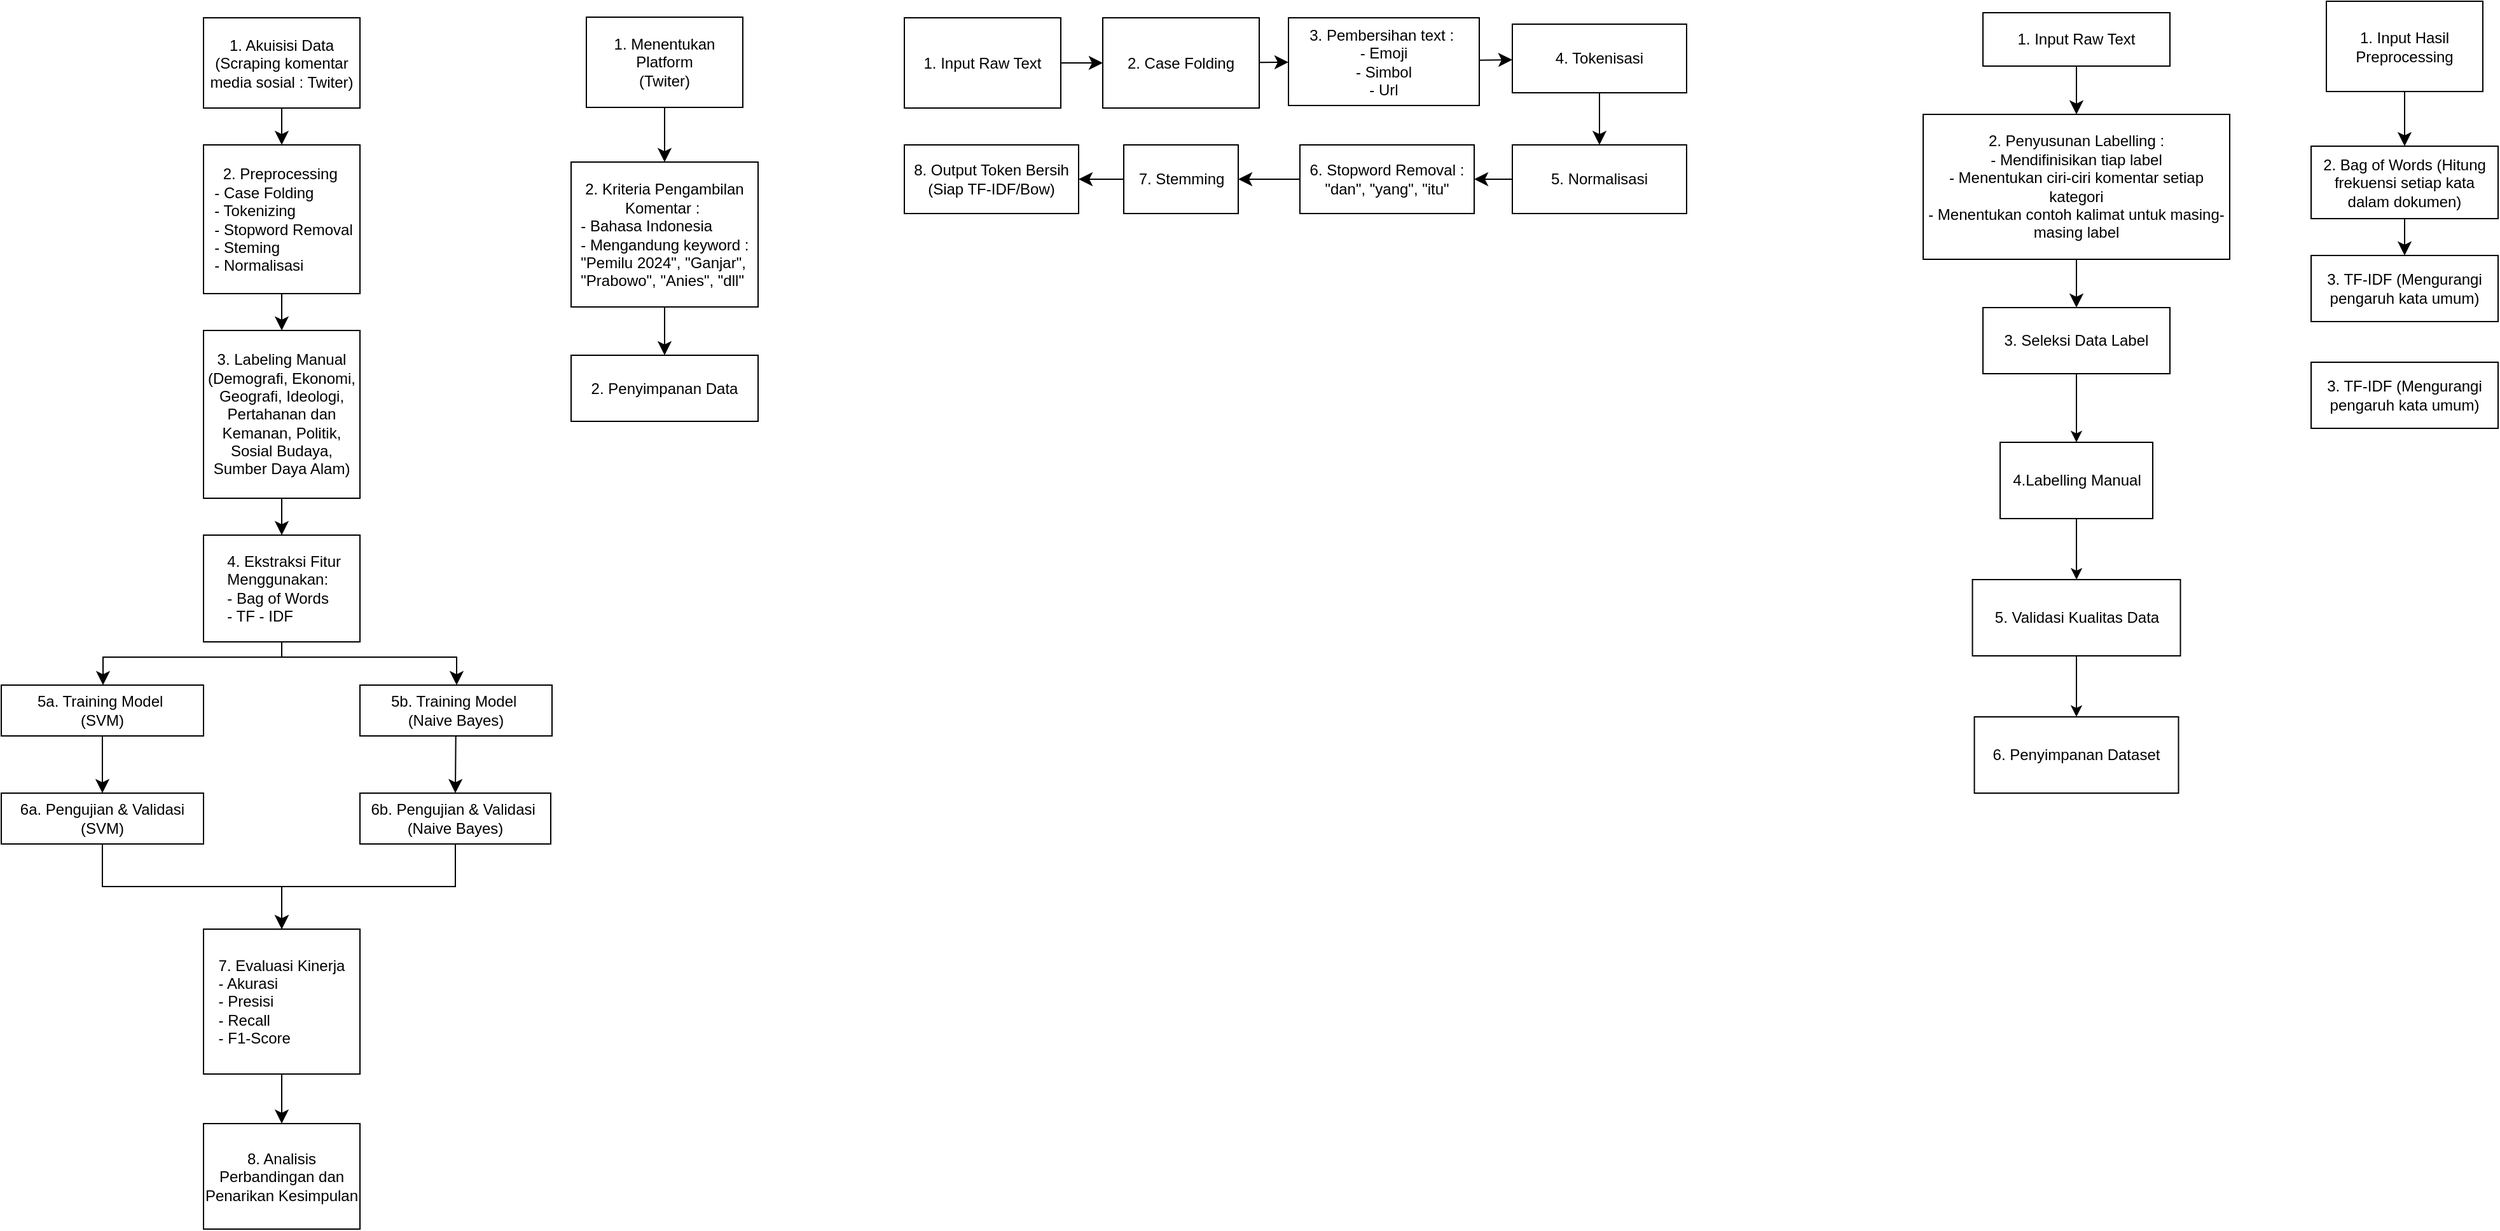<mxfile version="27.1.5">
  <diagram name="Page-1" id="ybmzvU-VkRpQT2rDfckK">
    <mxGraphModel dx="2003" dy="1265" grid="0" gridSize="10" guides="1" tooltips="1" connect="1" arrows="1" fold="1" page="0" pageScale="1" pageWidth="850" pageHeight="1100" math="0" shadow="0">
      <root>
        <mxCell id="0" />
        <mxCell id="1" parent="0" />
        <mxCell id="gpr8LAaPaPTISccbtqsT-21" style="edgeStyle=none;curved=1;rounded=0;orthogonalLoop=1;jettySize=auto;html=1;entryX=0.5;entryY=0;entryDx=0;entryDy=0;fontSize=12;startSize=8;endSize=8;" parent="1" source="gpr8LAaPaPTISccbtqsT-1" target="gpr8LAaPaPTISccbtqsT-2" edge="1">
          <mxGeometry relative="1" as="geometry" />
        </mxCell>
        <mxCell id="gpr8LAaPaPTISccbtqsT-1" value="1. Akuisisi Data&lt;div&gt;(Scraping komentar media sosial : Twiter)&lt;/div&gt;" style="rounded=0;whiteSpace=wrap;html=1;" parent="1" vertex="1">
          <mxGeometry x="32" y="-140" width="123" height="71" as="geometry" />
        </mxCell>
        <mxCell id="gpr8LAaPaPTISccbtqsT-20" style="edgeStyle=none;curved=1;rounded=0;orthogonalLoop=1;jettySize=auto;html=1;entryX=0.5;entryY=0;entryDx=0;entryDy=0;fontSize=12;startSize=8;endSize=8;" parent="1" source="gpr8LAaPaPTISccbtqsT-2" target="gpr8LAaPaPTISccbtqsT-3" edge="1">
          <mxGeometry relative="1" as="geometry" />
        </mxCell>
        <mxCell id="gpr8LAaPaPTISccbtqsT-2" value="&amp;nbsp; &amp;nbsp; 2. Preprocessing&amp;nbsp;&lt;div&gt;&lt;div&gt;&amp;nbsp; - Case Folding&lt;/div&gt;&lt;div&gt;&amp;nbsp; - Tokenizing&lt;/div&gt;&lt;div&gt;&amp;nbsp; - Stopword Removal&lt;/div&gt;&lt;div&gt;&amp;nbsp; - Steming&lt;/div&gt;&lt;div&gt;&amp;nbsp; - Normalisasi&lt;/div&gt;&lt;/div&gt;" style="rounded=0;whiteSpace=wrap;html=1;align=left;" parent="1" vertex="1">
          <mxGeometry x="32" y="-40" width="123" height="117" as="geometry" />
        </mxCell>
        <mxCell id="gpr8LAaPaPTISccbtqsT-19" style="edgeStyle=none;curved=1;rounded=0;orthogonalLoop=1;jettySize=auto;html=1;entryX=0.5;entryY=0;entryDx=0;entryDy=0;fontSize=12;startSize=8;endSize=8;" parent="1" source="gpr8LAaPaPTISccbtqsT-3" target="gpr8LAaPaPTISccbtqsT-4" edge="1">
          <mxGeometry relative="1" as="geometry" />
        </mxCell>
        <mxCell id="gpr8LAaPaPTISccbtqsT-3" value="3. Labeling Manual&lt;div&gt;(Demografi, Ekonomi, Geografi, Ideologi, Pertahanan dan Kemanan, Politik, Sosial Budaya, Sumber Daya Alam)&lt;/div&gt;" style="rounded=0;whiteSpace=wrap;html=1;align=center;" parent="1" vertex="1">
          <mxGeometry x="32" y="106" width="123" height="132" as="geometry" />
        </mxCell>
        <mxCell id="gpr8LAaPaPTISccbtqsT-7" style="edgeStyle=orthogonalEdgeStyle;rounded=0;orthogonalLoop=1;jettySize=auto;html=1;entryX=0.5;entryY=0;entryDx=0;entryDy=0;fontSize=12;startSize=8;endSize=8;" parent="1" source="gpr8LAaPaPTISccbtqsT-4" target="gpr8LAaPaPTISccbtqsT-5" edge="1">
          <mxGeometry relative="1" as="geometry">
            <Array as="points">
              <mxPoint x="94" y="363" />
              <mxPoint x="-47" y="363" />
              <mxPoint x="-47" y="385" />
            </Array>
          </mxGeometry>
        </mxCell>
        <mxCell id="gpr8LAaPaPTISccbtqsT-4" value="&amp;nbsp; &amp;nbsp; &amp;nbsp;4. Ekstraksi Fitur&amp;nbsp; &amp;nbsp; &amp;nbsp; &amp;nbsp; &amp;nbsp;Menggunakan:&amp;nbsp;&lt;div&gt;&amp;nbsp; &amp;nbsp; &amp;nbsp;- Bag of Words&lt;/div&gt;&lt;div&gt;&amp;nbsp; &amp;nbsp; &amp;nbsp;- TF - IDF&lt;/div&gt;" style="rounded=0;whiteSpace=wrap;html=1;align=left;" parent="1" vertex="1">
          <mxGeometry x="32" y="267" width="123" height="84" as="geometry" />
        </mxCell>
        <mxCell id="gpr8LAaPaPTISccbtqsT-12" style="edgeStyle=none;curved=1;rounded=0;orthogonalLoop=1;jettySize=auto;html=1;entryX=0.5;entryY=0;entryDx=0;entryDy=0;fontSize=12;startSize=8;endSize=8;" parent="1" source="gpr8LAaPaPTISccbtqsT-5" target="gpr8LAaPaPTISccbtqsT-9" edge="1">
          <mxGeometry relative="1" as="geometry" />
        </mxCell>
        <mxCell id="gpr8LAaPaPTISccbtqsT-5" value="5a. Training Model&amp;nbsp;&lt;div&gt;(SVM)&lt;/div&gt;" style="rounded=0;whiteSpace=wrap;html=1;align=center;" parent="1" vertex="1">
          <mxGeometry x="-127" y="385" width="159" height="40" as="geometry" />
        </mxCell>
        <mxCell id="gpr8LAaPaPTISccbtqsT-13" style="edgeStyle=none;curved=1;rounded=0;orthogonalLoop=1;jettySize=auto;html=1;entryX=0.5;entryY=0;entryDx=0;entryDy=0;fontSize=12;startSize=8;endSize=8;" parent="1" source="gpr8LAaPaPTISccbtqsT-6" target="gpr8LAaPaPTISccbtqsT-11" edge="1">
          <mxGeometry relative="1" as="geometry" />
        </mxCell>
        <mxCell id="gpr8LAaPaPTISccbtqsT-6" value="5b. Training Model&amp;nbsp;&lt;div&gt;(Naive Bayes)&lt;/div&gt;" style="rounded=0;whiteSpace=wrap;html=1;align=center;" parent="1" vertex="1">
          <mxGeometry x="155" y="385" width="151" height="40" as="geometry" />
        </mxCell>
        <mxCell id="gpr8LAaPaPTISccbtqsT-8" style="edgeStyle=orthogonalEdgeStyle;rounded=0;orthogonalLoop=1;jettySize=auto;html=1;entryX=0.5;entryY=0;entryDx=0;entryDy=0;fontSize=12;startSize=8;endSize=8;exitX=0.5;exitY=1;exitDx=0;exitDy=0;" parent="1" source="gpr8LAaPaPTISccbtqsT-4" target="gpr8LAaPaPTISccbtqsT-6" edge="1">
          <mxGeometry relative="1" as="geometry">
            <mxPoint x="104" y="361" as="sourcePoint" />
            <mxPoint x="-31" y="395" as="targetPoint" />
            <Array as="points">
              <mxPoint x="94" y="363" />
              <mxPoint x="231" y="363" />
              <mxPoint x="231" y="385" />
            </Array>
          </mxGeometry>
        </mxCell>
        <mxCell id="gpr8LAaPaPTISccbtqsT-16" style="edgeStyle=orthogonalEdgeStyle;rounded=0;orthogonalLoop=1;jettySize=auto;html=1;entryX=0.5;entryY=0;entryDx=0;entryDy=0;fontSize=12;startSize=8;endSize=8;" parent="1" source="gpr8LAaPaPTISccbtqsT-9" target="gpr8LAaPaPTISccbtqsT-14" edge="1">
          <mxGeometry relative="1" as="geometry" />
        </mxCell>
        <mxCell id="gpr8LAaPaPTISccbtqsT-9" value="6a. Pengujian &amp;amp; Validasi (SVM)" style="rounded=0;whiteSpace=wrap;html=1;align=center;" parent="1" vertex="1">
          <mxGeometry x="-127" y="470" width="159" height="40" as="geometry" />
        </mxCell>
        <mxCell id="gpr8LAaPaPTISccbtqsT-17" style="edgeStyle=orthogonalEdgeStyle;rounded=0;orthogonalLoop=1;jettySize=auto;html=1;entryX=0.5;entryY=0;entryDx=0;entryDy=0;fontSize=12;startSize=8;endSize=8;" parent="1" source="gpr8LAaPaPTISccbtqsT-11" target="gpr8LAaPaPTISccbtqsT-14" edge="1">
          <mxGeometry relative="1" as="geometry" />
        </mxCell>
        <mxCell id="gpr8LAaPaPTISccbtqsT-11" value="6b. Pengujian &amp;amp; Validasi&amp;nbsp;&lt;div&gt;&lt;span style=&quot;background-color: transparent; color: light-dark(rgb(0, 0, 0), rgb(255, 255, 255));&quot;&gt;(Naive Bayes)&lt;/span&gt;&lt;/div&gt;" style="rounded=0;whiteSpace=wrap;html=1;align=center;" parent="1" vertex="1">
          <mxGeometry x="155" y="470" width="150" height="40" as="geometry" />
        </mxCell>
        <mxCell id="gpr8LAaPaPTISccbtqsT-18" style="edgeStyle=none;curved=1;rounded=0;orthogonalLoop=1;jettySize=auto;html=1;entryX=0.5;entryY=0;entryDx=0;entryDy=0;fontSize=12;startSize=8;endSize=8;" parent="1" source="gpr8LAaPaPTISccbtqsT-14" target="gpr8LAaPaPTISccbtqsT-15" edge="1">
          <mxGeometry relative="1" as="geometry" />
        </mxCell>
        <mxCell id="gpr8LAaPaPTISccbtqsT-14" value="7. Evaluasi Kinerja&lt;div style=&quot;text-align: left;&quot;&gt;- Akurasi&lt;/div&gt;&lt;div style=&quot;text-align: left;&quot;&gt;- Presisi&lt;/div&gt;&lt;div style=&quot;text-align: left;&quot;&gt;- Recall&lt;/div&gt;&lt;div style=&quot;text-align: left;&quot;&gt;- F1-Score&lt;/div&gt;" style="rounded=0;whiteSpace=wrap;html=1;align=center;" parent="1" vertex="1">
          <mxGeometry x="32" y="577" width="123" height="114" as="geometry" />
        </mxCell>
        <mxCell id="gpr8LAaPaPTISccbtqsT-15" value="8. Analisis Perbandingan dan Penarikan Kesimpulan" style="rounded=0;whiteSpace=wrap;html=1;align=center;" parent="1" vertex="1">
          <mxGeometry x="32" y="730" width="123" height="83" as="geometry" />
        </mxCell>
        <mxCell id="gpr8LAaPaPTISccbtqsT-26" style="edgeStyle=none;curved=1;rounded=0;orthogonalLoop=1;jettySize=auto;html=1;entryX=0.5;entryY=0;entryDx=0;entryDy=0;fontSize=12;startSize=8;endSize=8;" parent="1" source="gpr8LAaPaPTISccbtqsT-22" target="gpr8LAaPaPTISccbtqsT-24" edge="1">
          <mxGeometry relative="1" as="geometry" />
        </mxCell>
        <mxCell id="gpr8LAaPaPTISccbtqsT-22" value="1. Menentukan Platform&lt;div&gt;(Twiter)&lt;/div&gt;" style="rounded=0;whiteSpace=wrap;html=1;" parent="1" vertex="1">
          <mxGeometry x="333" y="-140.5" width="123" height="71" as="geometry" />
        </mxCell>
        <mxCell id="gpr8LAaPaPTISccbtqsT-27" style="edgeStyle=none;curved=1;rounded=0;orthogonalLoop=1;jettySize=auto;html=1;entryX=0.5;entryY=0;entryDx=0;entryDy=0;fontSize=12;startSize=8;endSize=8;" parent="1" source="gpr8LAaPaPTISccbtqsT-24" target="gpr8LAaPaPTISccbtqsT-25" edge="1">
          <mxGeometry relative="1" as="geometry" />
        </mxCell>
        <mxCell id="gpr8LAaPaPTISccbtqsT-24" value="2. Kriteria Pengambilan Komentar :&amp;nbsp;&lt;div style=&quot;text-align: left;&quot;&gt;&amp;nbsp; - Bahasa Indonesia&lt;/div&gt;&lt;div style=&quot;text-align: left;&quot;&gt;&amp;nbsp; - Mengandung keyword :&amp;nbsp; &amp;nbsp; &quot;Pemilu 2024&quot;, &quot;Ganjar&quot;,&amp;nbsp; &amp;nbsp; &quot;Prabowo&quot;, &quot;Anies&quot;, &quot;dll&quot;&lt;/div&gt;" style="rounded=0;whiteSpace=wrap;html=1;align=center;" parent="1" vertex="1">
          <mxGeometry x="321" y="-26.5" width="147" height="114" as="geometry" />
        </mxCell>
        <mxCell id="gpr8LAaPaPTISccbtqsT-25" value="2. Penyimpanan Data" style="rounded=0;whiteSpace=wrap;html=1;align=center;" parent="1" vertex="1">
          <mxGeometry x="321" y="125.5" width="147" height="52" as="geometry" />
        </mxCell>
        <mxCell id="gpr8LAaPaPTISccbtqsT-37" style="edgeStyle=none;curved=1;rounded=0;orthogonalLoop=1;jettySize=auto;html=1;fontSize=12;startSize=8;endSize=8;" parent="1" source="gpr8LAaPaPTISccbtqsT-29" target="gpr8LAaPaPTISccbtqsT-30" edge="1">
          <mxGeometry relative="1" as="geometry" />
        </mxCell>
        <mxCell id="gpr8LAaPaPTISccbtqsT-29" value="1. Input Raw Text" style="rounded=0;whiteSpace=wrap;html=1;" parent="1" vertex="1">
          <mxGeometry x="583" y="-140" width="123" height="71" as="geometry" />
        </mxCell>
        <mxCell id="gpr8LAaPaPTISccbtqsT-38" style="edgeStyle=none;curved=1;rounded=0;orthogonalLoop=1;jettySize=auto;html=1;fontSize=12;startSize=8;endSize=8;" parent="1" source="gpr8LAaPaPTISccbtqsT-30" target="gpr8LAaPaPTISccbtqsT-31" edge="1">
          <mxGeometry relative="1" as="geometry" />
        </mxCell>
        <mxCell id="gpr8LAaPaPTISccbtqsT-30" value="2. Case Folding" style="rounded=0;whiteSpace=wrap;html=1;" parent="1" vertex="1">
          <mxGeometry x="739" y="-140" width="123" height="71" as="geometry" />
        </mxCell>
        <mxCell id="gpr8LAaPaPTISccbtqsT-39" style="edgeStyle=none;curved=1;rounded=0;orthogonalLoop=1;jettySize=auto;html=1;fontSize=12;startSize=8;endSize=8;" parent="1" source="gpr8LAaPaPTISccbtqsT-31" target="gpr8LAaPaPTISccbtqsT-32" edge="1">
          <mxGeometry relative="1" as="geometry" />
        </mxCell>
        <mxCell id="gpr8LAaPaPTISccbtqsT-31" value="3. Pembersihan&amp;nbsp;&lt;span style=&quot;background-color: transparent; color: light-dark(rgb(0, 0, 0), rgb(255, 255, 255));&quot;&gt;text :&amp;nbsp;&lt;/span&gt;&lt;div&gt;&lt;div&gt;- Emoji&lt;/div&gt;&lt;div&gt;- Simbol&lt;/div&gt;&lt;div&gt;- Url&lt;/div&gt;&lt;/div&gt;" style="rounded=0;whiteSpace=wrap;html=1;" parent="1" vertex="1">
          <mxGeometry x="885" y="-140" width="150" height="69" as="geometry" />
        </mxCell>
        <mxCell id="gpr8LAaPaPTISccbtqsT-40" style="edgeStyle=none;curved=1;rounded=0;orthogonalLoop=1;jettySize=auto;html=1;entryX=0.5;entryY=0;entryDx=0;entryDy=0;fontSize=12;startSize=8;endSize=8;" parent="1" source="gpr8LAaPaPTISccbtqsT-32" target="gpr8LAaPaPTISccbtqsT-33" edge="1">
          <mxGeometry relative="1" as="geometry" />
        </mxCell>
        <mxCell id="gpr8LAaPaPTISccbtqsT-32" value="4. Tokenisasi" style="rounded=0;whiteSpace=wrap;html=1;" parent="1" vertex="1">
          <mxGeometry x="1061" y="-135" width="137" height="54" as="geometry" />
        </mxCell>
        <mxCell id="gpr8LAaPaPTISccbtqsT-41" style="edgeStyle=none;curved=1;rounded=0;orthogonalLoop=1;jettySize=auto;html=1;fontSize=12;startSize=8;endSize=8;" parent="1" source="gpr8LAaPaPTISccbtqsT-33" target="gpr8LAaPaPTISccbtqsT-34" edge="1">
          <mxGeometry relative="1" as="geometry" />
        </mxCell>
        <mxCell id="gpr8LAaPaPTISccbtqsT-33" value="5. Normalisasi" style="rounded=0;whiteSpace=wrap;html=1;" parent="1" vertex="1">
          <mxGeometry x="1061" y="-40" width="137" height="54" as="geometry" />
        </mxCell>
        <mxCell id="gpr8LAaPaPTISccbtqsT-42" style="edgeStyle=none;curved=1;rounded=0;orthogonalLoop=1;jettySize=auto;html=1;fontSize=12;startSize=8;endSize=8;" parent="1" source="gpr8LAaPaPTISccbtqsT-34" target="gpr8LAaPaPTISccbtqsT-35" edge="1">
          <mxGeometry relative="1" as="geometry" />
        </mxCell>
        <mxCell id="gpr8LAaPaPTISccbtqsT-34" value="6. Stopword Removal : &quot;dan&quot;, &quot;yang&quot;, &quot;itu&quot;" style="rounded=0;whiteSpace=wrap;html=1;" parent="1" vertex="1">
          <mxGeometry x="894" y="-40" width="137" height="54" as="geometry" />
        </mxCell>
        <mxCell id="gpr8LAaPaPTISccbtqsT-44" style="edgeStyle=none;curved=1;rounded=0;orthogonalLoop=1;jettySize=auto;html=1;fontSize=12;startSize=8;endSize=8;exitX=0;exitY=0.5;exitDx=0;exitDy=0;" parent="1" source="gpr8LAaPaPTISccbtqsT-35" target="gpr8LAaPaPTISccbtqsT-36" edge="1">
          <mxGeometry relative="1" as="geometry" />
        </mxCell>
        <mxCell id="p6sPaUU9TppwSgnS7HaD-1" style="edgeStyle=none;curved=1;rounded=0;orthogonalLoop=1;jettySize=auto;html=1;entryX=0.5;entryY=0;entryDx=0;entryDy=0;fontSize=12;startSize=8;endSize=8;" parent="1" source="p6sPaUU9TppwSgnS7HaD-2" target="p6sPaUU9TppwSgnS7HaD-4" edge="1">
          <mxGeometry relative="1" as="geometry" />
        </mxCell>
        <mxCell id="gpr8LAaPaPTISccbtqsT-35" value="7. Stemming" style="rounded=0;whiteSpace=wrap;html=1;" parent="1" vertex="1">
          <mxGeometry x="755.5" y="-40" width="90" height="54" as="geometry" />
        </mxCell>
        <mxCell id="p6sPaUU9TppwSgnS7HaD-2" value="1. Input Raw Text" style="rounded=0;whiteSpace=wrap;html=1;" parent="1" vertex="1">
          <mxGeometry x="1431" y="-144" width="147" height="42" as="geometry" />
        </mxCell>
        <mxCell id="gpr8LAaPaPTISccbtqsT-36" value="8. Output Token Bersih (Siap TF-IDF/Bow)" style="rounded=0;whiteSpace=wrap;html=1;" parent="1" vertex="1">
          <mxGeometry x="583" y="-40" width="137" height="54" as="geometry" />
        </mxCell>
        <mxCell id="p6sPaUU9TppwSgnS7HaD-3" style="edgeStyle=none;curved=1;rounded=0;orthogonalLoop=1;jettySize=auto;html=1;entryX=0.5;entryY=0;entryDx=0;entryDy=0;fontSize=12;startSize=8;endSize=8;" parent="1" source="p6sPaUU9TppwSgnS7HaD-4" target="p6sPaUU9TppwSgnS7HaD-5" edge="1">
          <mxGeometry relative="1" as="geometry" />
        </mxCell>
        <mxCell id="p6sPaUU9TppwSgnS7HaD-4" value="2. Penyusunan Labelling :&lt;div&gt;- Mendifinisikan tiap label&lt;/div&gt;&lt;div&gt;- Menentukan ciri-ciri komentar setiap kategori&lt;/div&gt;&lt;div&gt;- Menentukan contoh kalimat untuk masing-masing label&lt;/div&gt;" style="rounded=0;whiteSpace=wrap;html=1;align=center;" parent="1" vertex="1">
          <mxGeometry x="1384" y="-64" width="241" height="114" as="geometry" />
        </mxCell>
        <mxCell id="-6hlDB7R7LpJgAfrLC_G-3" value="" style="edgeStyle=orthogonalEdgeStyle;rounded=0;orthogonalLoop=1;jettySize=auto;html=1;" edge="1" parent="1" source="p6sPaUU9TppwSgnS7HaD-5" target="-6hlDB7R7LpJgAfrLC_G-2">
          <mxGeometry relative="1" as="geometry" />
        </mxCell>
        <mxCell id="p6sPaUU9TppwSgnS7HaD-5" value="3. Seleksi Data Label" style="rounded=0;whiteSpace=wrap;html=1;align=center;" parent="1" vertex="1">
          <mxGeometry x="1431" y="88" width="147" height="52" as="geometry" />
        </mxCell>
        <mxCell id="-6hlDB7R7LpJgAfrLC_G-5" value="" style="edgeStyle=orthogonalEdgeStyle;rounded=0;orthogonalLoop=1;jettySize=auto;html=1;" edge="1" parent="1" source="-6hlDB7R7LpJgAfrLC_G-2" target="-6hlDB7R7LpJgAfrLC_G-4">
          <mxGeometry relative="1" as="geometry" />
        </mxCell>
        <mxCell id="gpr8LAaPaPTISccbtqsT-45" style="edgeStyle=none;curved=1;rounded=0;orthogonalLoop=1;jettySize=auto;html=1;entryX=0.5;entryY=0;entryDx=0;entryDy=0;fontSize=12;startSize=8;endSize=8;" edge="1" parent="1" source="gpr8LAaPaPTISccbtqsT-46" target="gpr8LAaPaPTISccbtqsT-48">
          <mxGeometry relative="1" as="geometry" />
        </mxCell>
        <mxCell id="-6hlDB7R7LpJgAfrLC_G-2" value="4.Labelling Manual" style="whiteSpace=wrap;html=1;rounded=0;" vertex="1" parent="1">
          <mxGeometry x="1444.5" y="194" width="120" height="60" as="geometry" />
        </mxCell>
        <mxCell id="gpr8LAaPaPTISccbtqsT-46" value="1. Input Hasil Preprocessing" style="rounded=0;whiteSpace=wrap;html=1;" vertex="1" parent="1">
          <mxGeometry x="1701" y="-153" width="123" height="71" as="geometry" />
        </mxCell>
        <mxCell id="-6hlDB7R7LpJgAfrLC_G-7" value="" style="edgeStyle=orthogonalEdgeStyle;rounded=0;orthogonalLoop=1;jettySize=auto;html=1;" edge="1" parent="1" source="-6hlDB7R7LpJgAfrLC_G-4" target="-6hlDB7R7LpJgAfrLC_G-6">
          <mxGeometry relative="1" as="geometry" />
        </mxCell>
        <mxCell id="gpr8LAaPaPTISccbtqsT-47" style="edgeStyle=none;curved=1;rounded=0;orthogonalLoop=1;jettySize=auto;html=1;entryX=0.5;entryY=0;entryDx=0;entryDy=0;fontSize=12;startSize=8;endSize=8;" edge="1" parent="1" source="gpr8LAaPaPTISccbtqsT-48" target="gpr8LAaPaPTISccbtqsT-49">
          <mxGeometry relative="1" as="geometry" />
        </mxCell>
        <mxCell id="-6hlDB7R7LpJgAfrLC_G-4" value="&lt;div style=&quot;line-height: 160%;&quot;&gt;5. Validasi Kualitas Data&lt;/div&gt;" style="whiteSpace=wrap;html=1;rounded=0;" vertex="1" parent="1">
          <mxGeometry x="1422.75" y="302" width="163.5" height="60" as="geometry" />
        </mxCell>
        <mxCell id="gpr8LAaPaPTISccbtqsT-48" value="2. Bag of Words (Hitung frekuensi setiap kata dalam dokumen)" style="rounded=0;whiteSpace=wrap;html=1;align=center;" vertex="1" parent="1">
          <mxGeometry x="1689" y="-39" width="147" height="57" as="geometry" />
        </mxCell>
        <mxCell id="-6hlDB7R7LpJgAfrLC_G-6" value="6. Penyimpanan Dataset" style="whiteSpace=wrap;html=1;rounded=0;" vertex="1" parent="1">
          <mxGeometry x="1424.25" y="410" width="160.5" height="60" as="geometry" />
        </mxCell>
        <mxCell id="gpr8LAaPaPTISccbtqsT-49" value="3. TF-IDF (Mengurangi pengaruh kata umum)" style="rounded=0;whiteSpace=wrap;html=1;align=center;" vertex="1" parent="1">
          <mxGeometry x="1689" y="47" width="147" height="52" as="geometry" />
        </mxCell>
        <mxCell id="gpr8LAaPaPTISccbtqsT-50" value="3. TF-IDF (Mengurangi pengaruh kata umum)" style="rounded=0;whiteSpace=wrap;html=1;align=center;" vertex="1" parent="1">
          <mxGeometry x="1689" y="131" width="147" height="52" as="geometry" />
        </mxCell>
      </root>
    </mxGraphModel>
  </diagram>
</mxfile>
